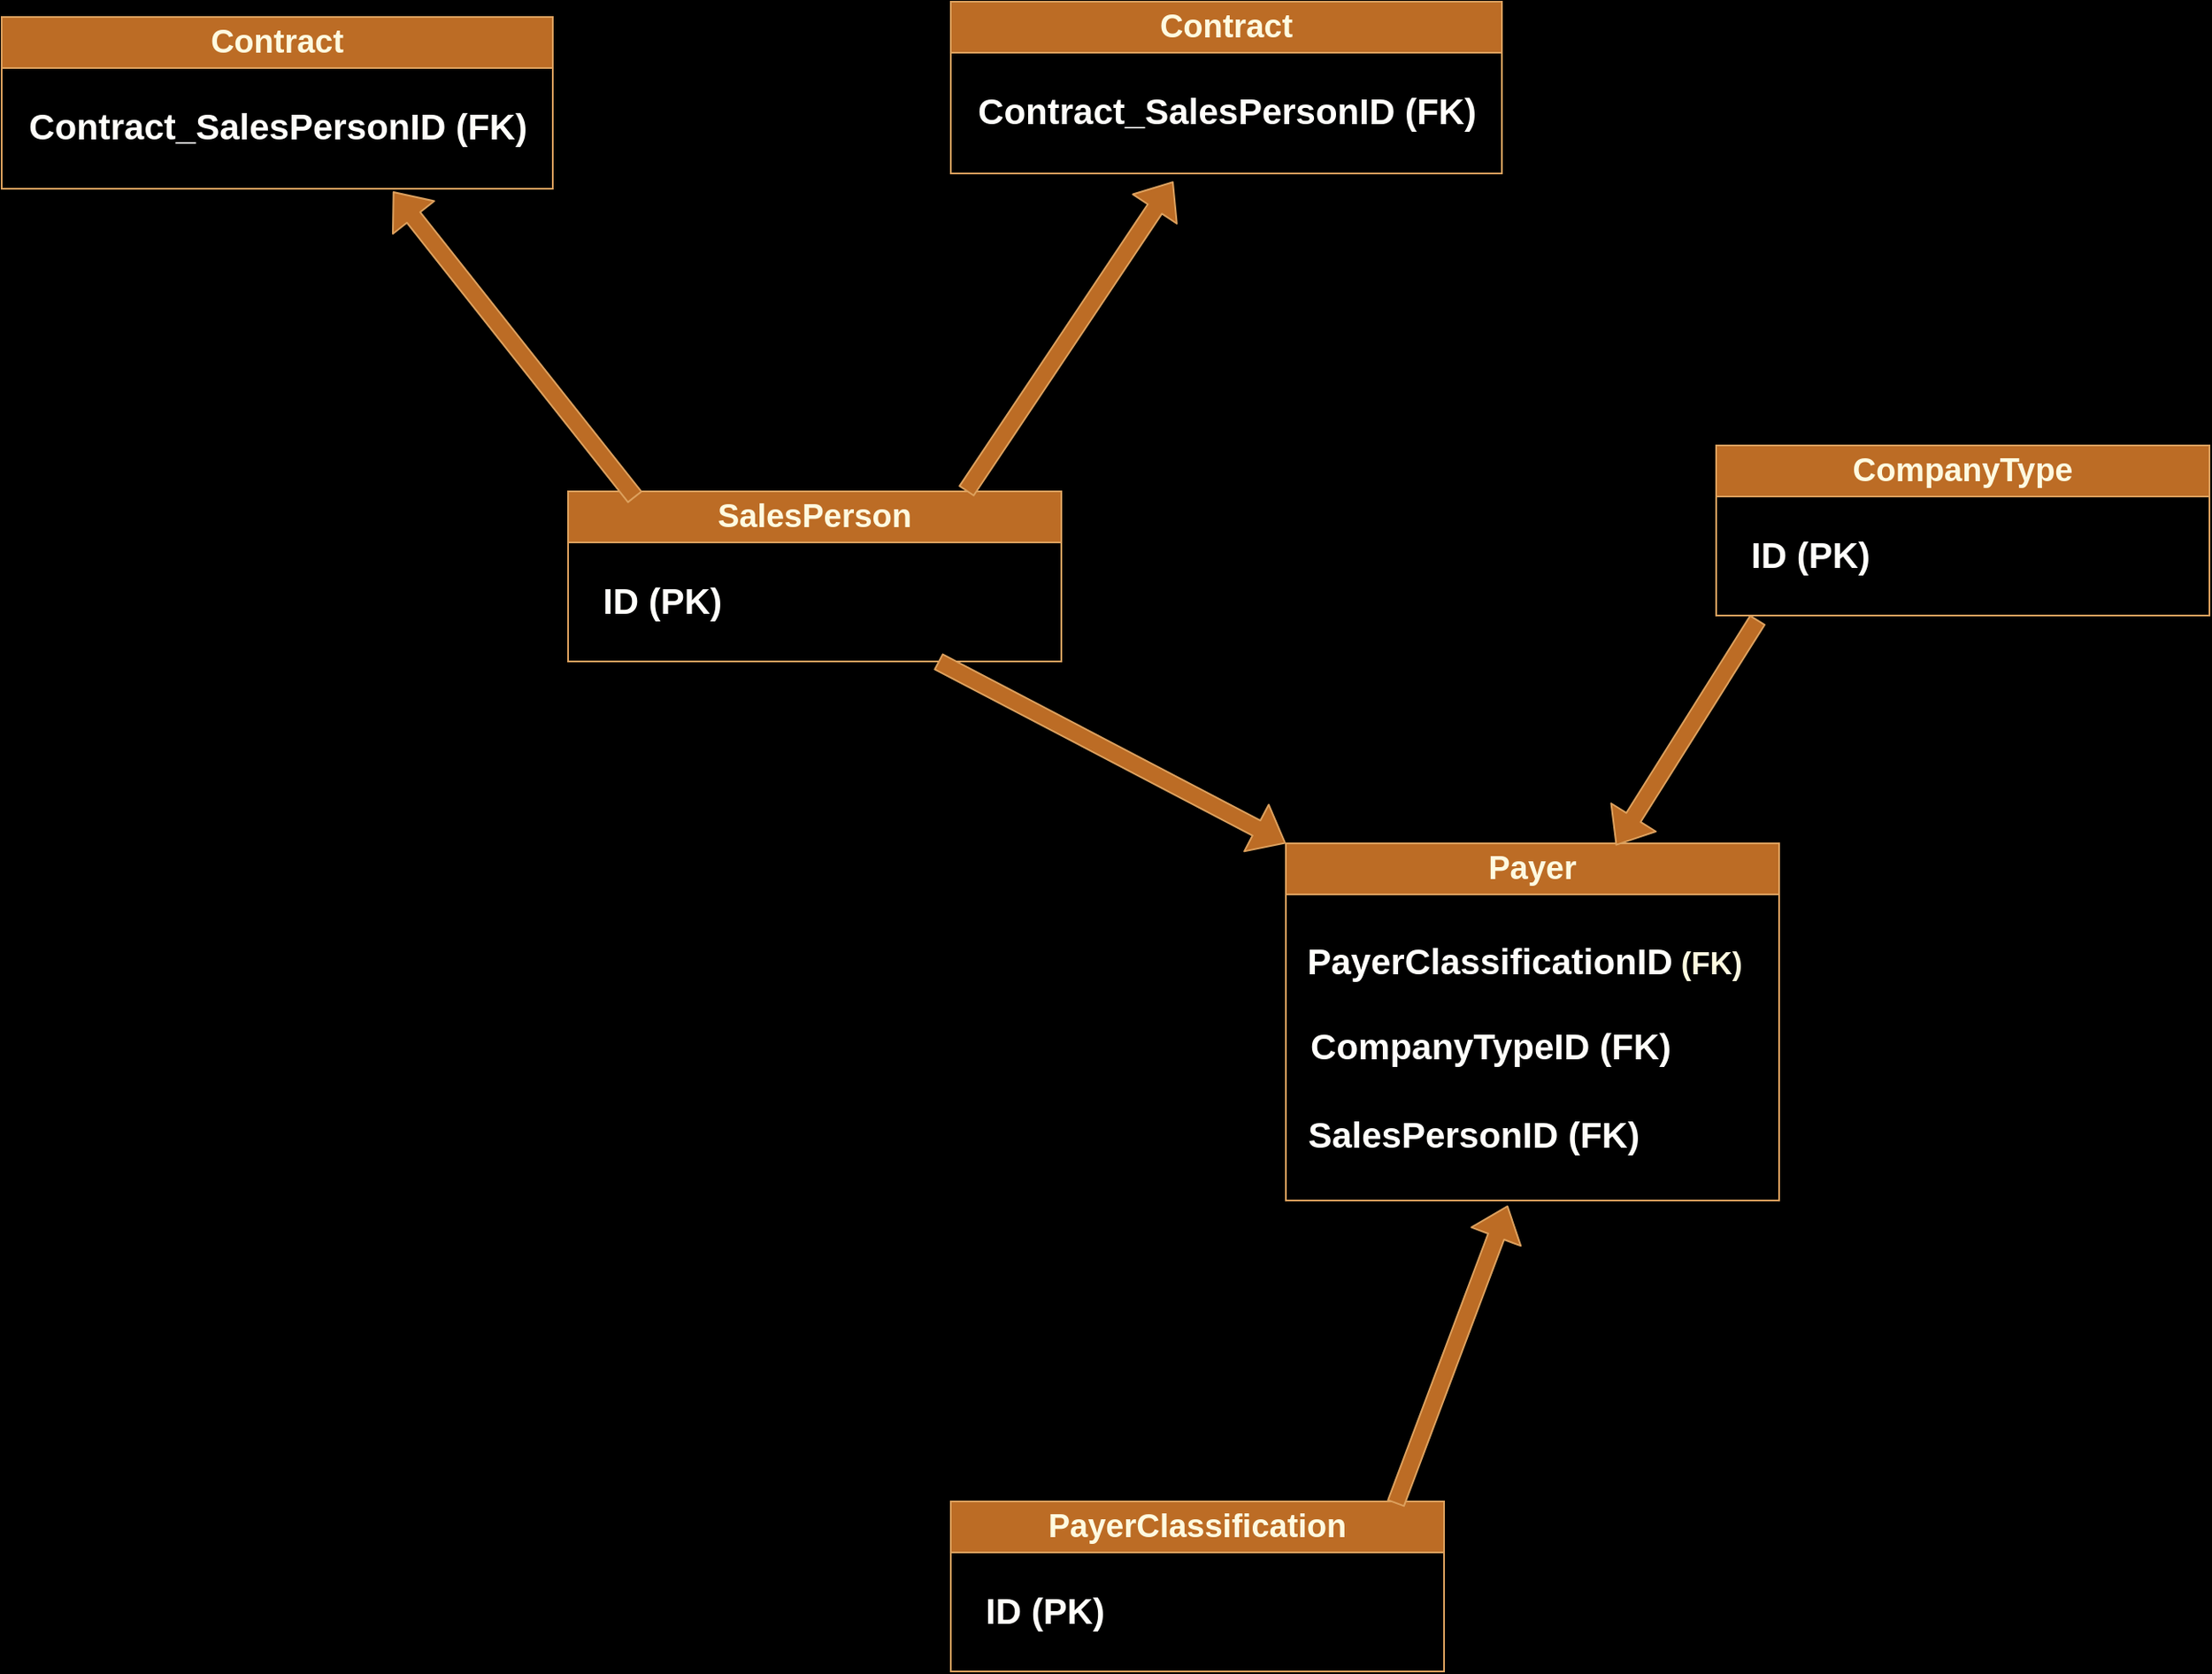 <mxfile version="24.7.7">
  <diagram name="Page-1" id="jzl-V2Tsr1LILDYz4Gyq">
    <mxGraphModel dx="2887" dy="2355" grid="1" gridSize="9" guides="1" tooltips="1" connect="1" arrows="1" fold="1" page="1" pageScale="1" pageWidth="1500" pageHeight="1500" background="#000000" math="0" shadow="0">
      <root>
        <mxCell id="0" />
        <mxCell id="1" parent="0" />
        <mxCell id="zca0MhaZDPdOvqH_JMaa-2" value="&lt;font style=&quot;font-size: 19px;&quot;&gt;Payer&lt;/font&gt;" style="swimlane;html=1;fillColor=#BC6C25;strokeColor=#DDA15E;startSize=30;whiteSpace=wrap;fontColor=#FEFAE0;labelBackgroundColor=none;shadow=0;" vertex="1" parent="1">
          <mxGeometry x="260" y="270" width="290" height="210" as="geometry" />
        </mxCell>
        <mxCell id="zca0MhaZDPdOvqH_JMaa-3" value="&lt;h2 style=&quot;line-height: 150%;&quot;&gt;&lt;font color=&quot;#fffefa&quot;&gt;&lt;span style=&quot;font-size: 21px;&quot;&gt;CompanyTypeID (FK)&lt;/span&gt;&lt;/font&gt;&lt;/h2&gt;" style="text;html=1;align=center;verticalAlign=middle;resizable=0;points=[];autosize=1;strokeColor=none;fillColor=none;fontColor=#FEFAE0;" vertex="1" parent="zca0MhaZDPdOvqH_JMaa-2">
          <mxGeometry y="85" width="240" height="70" as="geometry" />
        </mxCell>
        <mxCell id="o-rHQ58z567HRiCuo5Bd-8" value="&lt;h2 style=&quot;line-height: 150%;&quot;&gt;&lt;font color=&quot;#fffefa&quot; style=&quot;background-color: rgb(0, 0, 0); font-size: 21px;&quot;&gt;PayerClassificationID&lt;/font&gt;&amp;nbsp;(FK)&lt;/h2&gt;" style="text;html=1;align=center;verticalAlign=middle;resizable=0;points=[];autosize=1;strokeColor=none;fillColor=none;fontColor=#FEFAE0;" parent="zca0MhaZDPdOvqH_JMaa-2" vertex="1">
          <mxGeometry y="35" width="280" height="70" as="geometry" />
        </mxCell>
        <mxCell id="zca0MhaZDPdOvqH_JMaa-11" value="&lt;h2 style=&quot;line-height: 150%;&quot;&gt;&lt;font color=&quot;#fffefa&quot;&gt;&lt;span style=&quot;font-size: 21px;&quot;&gt;&lt;br&gt;&lt;/span&gt;&lt;/font&gt;&lt;/h2&gt;&lt;h2 style=&quot;line-height: 150%;&quot;&gt;&lt;font color=&quot;#fffefa&quot;&gt;&lt;span style=&quot;font-size: 21px;&quot;&gt;SalesPersonID (FK)&lt;/span&gt;&lt;/font&gt;&lt;/h2&gt;" style="text;html=1;align=center;verticalAlign=middle;resizable=0;points=[];autosize=1;strokeColor=none;fillColor=none;fontColor=#FEFAE0;" vertex="1" parent="zca0MhaZDPdOvqH_JMaa-2">
          <mxGeometry y="90" width="220" height="120" as="geometry" />
        </mxCell>
        <mxCell id="zca0MhaZDPdOvqH_JMaa-12" value="&lt;font style=&quot;font-size: 19px;&quot;&gt;PayerClassification&lt;/font&gt;" style="swimlane;html=1;fillColor=#BC6C25;strokeColor=#DDA15E;startSize=30;whiteSpace=wrap;fontColor=#FEFAE0;labelBackgroundColor=none;shadow=0;" vertex="1" parent="1">
          <mxGeometry x="63" y="657" width="290" height="100" as="geometry" />
        </mxCell>
        <mxCell id="zca0MhaZDPdOvqH_JMaa-14" value="&lt;h2 style=&quot;line-height: 150%;&quot;&gt;&lt;font color=&quot;#fffefa&quot;&gt;&lt;span style=&quot;font-size: 21px; background-color: rgb(0, 0, 0);&quot;&gt;ID (PK)&lt;/span&gt;&lt;/font&gt;&lt;/h2&gt;" style="text;html=1;align=center;verticalAlign=middle;resizable=0;points=[];autosize=1;strokeColor=none;fillColor=none;fontColor=#FEFAE0;" vertex="1" parent="zca0MhaZDPdOvqH_JMaa-12">
          <mxGeometry x="10" y="30" width="90" height="70" as="geometry" />
        </mxCell>
        <mxCell id="zca0MhaZDPdOvqH_JMaa-20" value="&lt;font style=&quot;font-size: 19px;&quot;&gt;SalesPerson&lt;/font&gt;" style="swimlane;html=1;fillColor=#BC6C25;strokeColor=#DDA15E;startSize=30;whiteSpace=wrap;fontColor=#FEFAE0;labelBackgroundColor=none;shadow=0;" vertex="1" parent="1">
          <mxGeometry x="-162" y="63" width="290" height="100" as="geometry" />
        </mxCell>
        <mxCell id="zca0MhaZDPdOvqH_JMaa-21" value="&lt;h2 style=&quot;line-height: 150%;&quot;&gt;&lt;font color=&quot;#fffefa&quot;&gt;&lt;span style=&quot;font-size: 21px; background-color: rgb(0, 0, 0);&quot;&gt;ID (PK)&lt;/span&gt;&lt;/font&gt;&lt;/h2&gt;" style="text;html=1;align=center;verticalAlign=middle;resizable=0;points=[];autosize=1;strokeColor=none;fillColor=none;fontColor=#FEFAE0;" vertex="1" parent="zca0MhaZDPdOvqH_JMaa-20">
          <mxGeometry x="10" y="30" width="90" height="70" as="geometry" />
        </mxCell>
        <mxCell id="zca0MhaZDPdOvqH_JMaa-23" value="&lt;font style=&quot;font-size: 19px;&quot;&gt;CompanyType&lt;/font&gt;" style="swimlane;html=1;fillColor=#BC6C25;strokeColor=#DDA15E;startSize=30;whiteSpace=wrap;fontColor=#FEFAE0;labelBackgroundColor=none;shadow=0;" vertex="1" parent="1">
          <mxGeometry x="513" y="36" width="290" height="100" as="geometry" />
        </mxCell>
        <mxCell id="zca0MhaZDPdOvqH_JMaa-24" value="&lt;h2 style=&quot;line-height: 150%;&quot;&gt;&lt;font color=&quot;#fffefa&quot;&gt;&lt;span style=&quot;font-size: 21px; background-color: rgb(0, 0, 0);&quot;&gt;ID (PK)&lt;/span&gt;&lt;/font&gt;&lt;/h2&gt;" style="text;html=1;align=center;verticalAlign=middle;resizable=0;points=[];autosize=1;strokeColor=none;fillColor=none;fontColor=#FEFAE0;" vertex="1" parent="zca0MhaZDPdOvqH_JMaa-23">
          <mxGeometry x="10" y="30" width="90" height="70" as="geometry" />
        </mxCell>
        <mxCell id="zca0MhaZDPdOvqH_JMaa-27" value="&lt;font style=&quot;font-size: 19px;&quot;&gt;Contract&lt;/font&gt;" style="swimlane;html=1;fillColor=#BC6C25;strokeColor=#DDA15E;startSize=30;whiteSpace=wrap;fontColor=#FEFAE0;labelBackgroundColor=none;shadow=0;" vertex="1" parent="1">
          <mxGeometry x="-495" y="-216" width="324" height="101" as="geometry" />
        </mxCell>
        <mxCell id="zca0MhaZDPdOvqH_JMaa-28" value="&lt;h2 style=&quot;line-height: 150%;&quot;&gt;&lt;font color=&quot;#fffefa&quot;&gt;&lt;span style=&quot;font-size: 21px; background-color: rgb(0, 0, 0);&quot;&gt;Contract_SalesPersonID (FK)&lt;/span&gt;&lt;/font&gt;&lt;/h2&gt;" style="text;html=1;align=center;verticalAlign=middle;resizable=0;points=[];autosize=1;strokeColor=none;fillColor=none;fontColor=#FEFAE0;" vertex="1" parent="zca0MhaZDPdOvqH_JMaa-27">
          <mxGeometry x="4.5" y="29" width="315" height="72" as="geometry" />
        </mxCell>
        <mxCell id="zca0MhaZDPdOvqH_JMaa-31" value="&lt;font style=&quot;font-size: 19px;&quot;&gt;Contract&lt;/font&gt;" style="swimlane;html=1;fillColor=#BC6C25;strokeColor=#DDA15E;startSize=30;whiteSpace=wrap;fontColor=#FEFAE0;labelBackgroundColor=none;shadow=0;" vertex="1" parent="1">
          <mxGeometry x="63" y="-225" width="324" height="101" as="geometry" />
        </mxCell>
        <mxCell id="zca0MhaZDPdOvqH_JMaa-32" value="&lt;h2 style=&quot;line-height: 150%;&quot;&gt;&lt;font color=&quot;#fffefa&quot;&gt;&lt;span style=&quot;font-size: 21px; background-color: rgb(0, 0, 0);&quot;&gt;Contract_SalesPersonID (FK)&lt;/span&gt;&lt;/font&gt;&lt;/h2&gt;" style="text;html=1;align=center;verticalAlign=middle;resizable=0;points=[];autosize=1;strokeColor=none;fillColor=none;fontColor=#FEFAE0;" vertex="1" parent="zca0MhaZDPdOvqH_JMaa-31">
          <mxGeometry x="4.5" y="29" width="315" height="72" as="geometry" />
        </mxCell>
        <mxCell id="zca0MhaZDPdOvqH_JMaa-34" value="" style="shape=flexArrow;endArrow=classic;html=1;rounded=1;strokeColor=#DDA15E;fontColor=#FEFAE0;fillColor=#BC6C25;exitX=0.807;exitY=0;exitDx=0;exitDy=0;exitPerimeter=0;entryX=0.401;entryY=1.065;entryDx=0;entryDy=0;entryPerimeter=0;" edge="1" parent="1" source="zca0MhaZDPdOvqH_JMaa-20" target="zca0MhaZDPdOvqH_JMaa-32">
          <mxGeometry width="50" height="50" relative="1" as="geometry">
            <mxPoint x="117" y="-40" as="sourcePoint" />
            <mxPoint x="167" y="-90" as="targetPoint" />
          </mxGeometry>
        </mxCell>
        <mxCell id="zca0MhaZDPdOvqH_JMaa-35" value="" style="shape=flexArrow;endArrow=classic;html=1;rounded=1;strokeColor=#DDA15E;fontColor=#FEFAE0;fillColor=#BC6C25;entryX=0.716;entryY=1.022;entryDx=0;entryDy=0;entryPerimeter=0;exitX=0.136;exitY=0.036;exitDx=0;exitDy=0;exitPerimeter=0;" edge="1" parent="1" source="zca0MhaZDPdOvqH_JMaa-20" target="zca0MhaZDPdOvqH_JMaa-28">
          <mxGeometry width="50" height="50" relative="1" as="geometry">
            <mxPoint x="-110" y="61" as="sourcePoint" />
            <mxPoint x="-148" y="-54" as="targetPoint" />
          </mxGeometry>
        </mxCell>
        <mxCell id="zca0MhaZDPdOvqH_JMaa-37" value="" style="shape=flexArrow;endArrow=classic;html=1;rounded=1;strokeColor=#DDA15E;fontColor=#FEFAE0;fillColor=#BC6C25;entryX=0;entryY=0;entryDx=0;entryDy=0;exitX=0.75;exitY=1;exitDx=0;exitDy=0;" edge="1" parent="1" source="zca0MhaZDPdOvqH_JMaa-20" target="zca0MhaZDPdOvqH_JMaa-2">
          <mxGeometry width="50" height="50" relative="1" as="geometry">
            <mxPoint x="56" y="163" as="sourcePoint" />
            <mxPoint x="306" y="261" as="targetPoint" />
          </mxGeometry>
        </mxCell>
        <mxCell id="zca0MhaZDPdOvqH_JMaa-38" value="" style="shape=flexArrow;endArrow=classic;html=1;rounded=1;strokeColor=#DDA15E;fontColor=#FEFAE0;fillColor=#BC6C25;entryX=0.669;entryY=0.006;entryDx=0;entryDy=0;entryPerimeter=0;exitX=0.161;exitY=1.034;exitDx=0;exitDy=0;exitPerimeter=0;" edge="1" parent="1" source="zca0MhaZDPdOvqH_JMaa-24" target="zca0MhaZDPdOvqH_JMaa-2">
          <mxGeometry width="50" height="50" relative="1" as="geometry">
            <mxPoint x="639" y="135" as="sourcePoint" />
            <mxPoint x="680" y="198" as="targetPoint" />
          </mxGeometry>
        </mxCell>
        <mxCell id="zca0MhaZDPdOvqH_JMaa-39" value="" style="shape=flexArrow;endArrow=classic;html=1;rounded=1;strokeColor=#DDA15E;fontColor=#FEFAE0;fillColor=#BC6C25;exitX=0.902;exitY=0.014;exitDx=0;exitDy=0;exitPerimeter=0;entryX=0.593;entryY=1.025;entryDx=0;entryDy=0;entryPerimeter=0;" edge="1" parent="1" source="zca0MhaZDPdOvqH_JMaa-12" target="zca0MhaZDPdOvqH_JMaa-11">
          <mxGeometry width="50" height="50" relative="1" as="geometry">
            <mxPoint x="270" y="563" as="sourcePoint" />
            <mxPoint x="320" y="513" as="targetPoint" />
          </mxGeometry>
        </mxCell>
      </root>
    </mxGraphModel>
  </diagram>
</mxfile>
